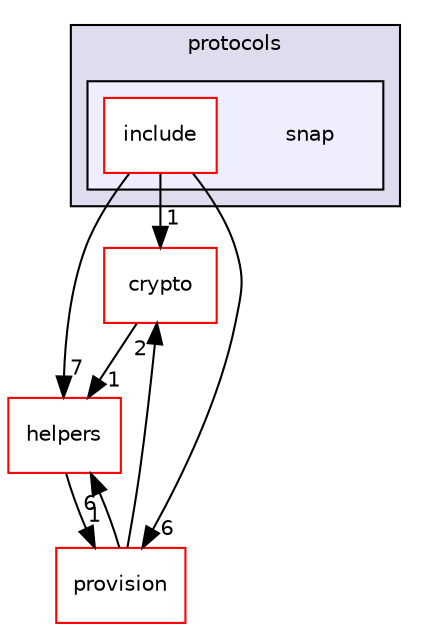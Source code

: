 digraph "snap" {
  compound=true
  node [ fontsize="10", fontname="Helvetica"];
  edge [ labelfontsize="10", labelfontname="Helvetica"];
  subgraph clusterdir_2bd68166f0904077a554350189b98b53 {
    graph [ bgcolor="#ddddee", pencolor="black", label="protocols" fontname="Helvetica", fontsize="10", URL="dir_2bd68166f0904077a554350189b98b53.html"]
  subgraph clusterdir_adff384897c6499a4d18fea487943bf4 {
    graph [ bgcolor="#eeeeff", pencolor="black", label="" URL="dir_adff384897c6499a4d18fea487943bf4.html"];
    dir_adff384897c6499a4d18fea487943bf4 [shape=plaintext label="snap"];
    dir_fd0060761861f6d4b51729d7e8573b72 [shape=box label="include" color="red" fillcolor="white" style="filled" URL="dir_fd0060761861f6d4b51729d7e8573b72.html"];
  }
  }
  dir_fdd8a560e62e0c17cb1c1d2c36eb6160 [shape=box label="crypto" fillcolor="white" style="filled" color="red" URL="dir_fdd8a560e62e0c17cb1c1d2c36eb6160.html"];
  dir_861f50189fda057e6c57d1c1130602b3 [shape=box label="helpers" fillcolor="white" style="filled" color="red" URL="dir_861f50189fda057e6c57d1c1130602b3.html"];
  dir_82c980a174055921978dd849981d489c [shape=box label="provision" fillcolor="white" style="filled" color="red" URL="dir_82c980a174055921978dd849981d489c.html"];
  dir_861f50189fda057e6c57d1c1130602b3->dir_82c980a174055921978dd849981d489c [headlabel="1", labeldistance=1.5 headhref="dir_000052_000068.html"];
  dir_fdd8a560e62e0c17cb1c1d2c36eb6160->dir_861f50189fda057e6c57d1c1130602b3 [headlabel="1", labeldistance=1.5 headhref="dir_000014_000052.html"];
  dir_fd0060761861f6d4b51729d7e8573b72->dir_fdd8a560e62e0c17cb1c1d2c36eb6160 [headlabel="1", labeldistance=1.5 headhref="dir_000045_000014.html"];
  dir_fd0060761861f6d4b51729d7e8573b72->dir_861f50189fda057e6c57d1c1130602b3 [headlabel="7", labeldistance=1.5 headhref="dir_000045_000052.html"];
  dir_fd0060761861f6d4b51729d7e8573b72->dir_82c980a174055921978dd849981d489c [headlabel="6", labeldistance=1.5 headhref="dir_000045_000068.html"];
  dir_82c980a174055921978dd849981d489c->dir_fdd8a560e62e0c17cb1c1d2c36eb6160 [headlabel="2", labeldistance=1.5 headhref="dir_000068_000014.html"];
  dir_82c980a174055921978dd849981d489c->dir_861f50189fda057e6c57d1c1130602b3 [headlabel="6", labeldistance=1.5 headhref="dir_000068_000052.html"];
}
